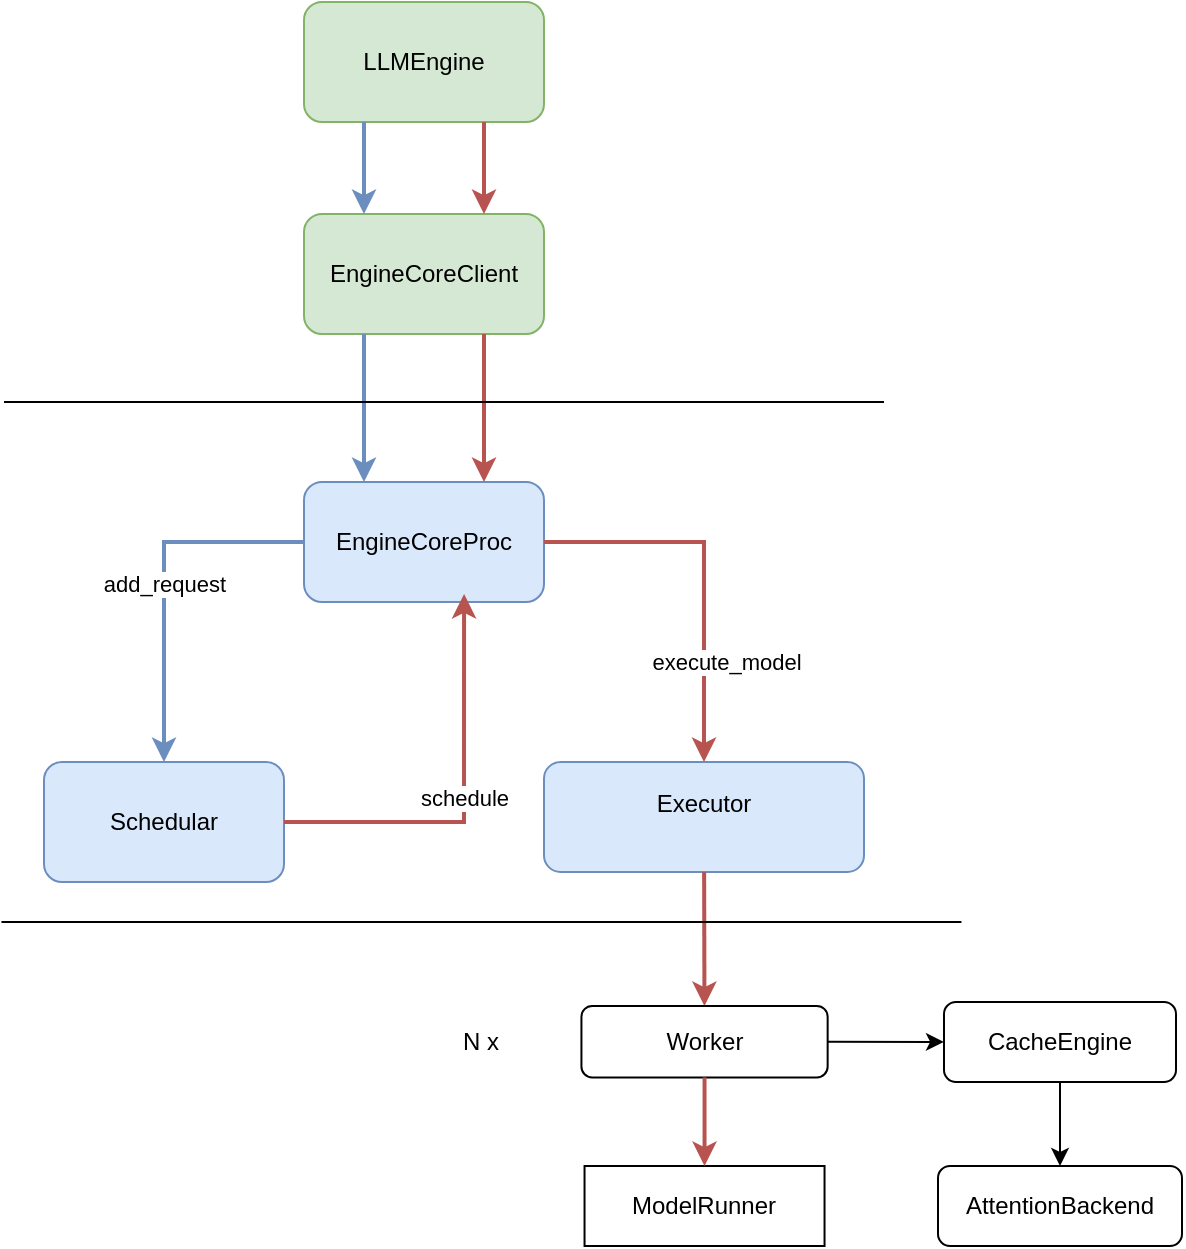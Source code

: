 <mxfile version="26.0.16" pages="10">
  <diagram id="apeP23jsynFM3OqLDiB0" name="architect">
    <mxGraphModel dx="1583" dy="751" grid="1" gridSize="10" guides="1" tooltips="1" connect="1" arrows="1" fold="1" page="1" pageScale="1" pageWidth="827" pageHeight="1169" math="0" shadow="0">
      <root>
        <mxCell id="0" />
        <mxCell id="1" parent="0" />
        <mxCell id="-815vCcFMifysQOW950K-1" value="LLMEngine" style="rounded=1;whiteSpace=wrap;html=1;fillColor=#d5e8d4;strokeColor=#82b366;" vertex="1" parent="1">
          <mxGeometry x="70" y="220" width="120" height="60" as="geometry" />
        </mxCell>
        <mxCell id="-815vCcFMifysQOW950K-2" value="EngineCoreClient" style="rounded=1;whiteSpace=wrap;html=1;fillColor=#d5e8d4;strokeColor=#82b366;" vertex="1" parent="1">
          <mxGeometry x="70" y="326" width="120" height="60" as="geometry" />
        </mxCell>
        <mxCell id="-815vCcFMifysQOW950K-3" value="EngineCoreProc" style="rounded=1;whiteSpace=wrap;html=1;fillColor=#dae8fc;strokeColor=#6c8ebf;" vertex="1" parent="1">
          <mxGeometry x="70" y="460" width="120" height="60" as="geometry" />
        </mxCell>
        <mxCell id="-815vCcFMifysQOW950K-4" value="Executor&lt;div&gt;&lt;br/&gt;&lt;/div&gt;" style="rounded=1;whiteSpace=wrap;html=1;fillColor=#dae8fc;strokeColor=#6c8ebf;" vertex="1" parent="1">
          <mxGeometry x="190" y="600" width="160" height="55" as="geometry" />
        </mxCell>
        <mxCell id="-815vCcFMifysQOW950K-5" value="Schedular" style="rounded=1;whiteSpace=wrap;html=1;fillColor=#dae8fc;strokeColor=#6c8ebf;" vertex="1" parent="1">
          <mxGeometry x="-60" y="600" width="120" height="60" as="geometry" />
        </mxCell>
        <mxCell id="-815vCcFMifysQOW950K-6" value="" style="endArrow=classic;html=1;rounded=0;strokeWidth=2;fillColor=#f8cecc;strokeColor=#b85450;" edge="1" parent="1" source="-815vCcFMifysQOW950K-3" target="-815vCcFMifysQOW950K-4">
          <mxGeometry width="50" height="50" relative="1" as="geometry">
            <mxPoint x="160" y="480" as="sourcePoint" />
            <mxPoint x="210" y="430" as="targetPoint" />
            <Array as="points">
              <mxPoint x="270" y="490" />
            </Array>
          </mxGeometry>
        </mxCell>
        <mxCell id="-815vCcFMifysQOW950K-36" value="execute_model" style="edgeLabel;html=1;align=center;verticalAlign=middle;resizable=0;points=[];" vertex="1" connectable="0" parent="-815vCcFMifysQOW950K-6">
          <mxGeometry x="-0.226" relative="1" as="geometry">
            <mxPoint x="17" y="60" as="offset" />
          </mxGeometry>
        </mxCell>
        <mxCell id="-815vCcFMifysQOW950K-14" value="" style="ellipse;whiteSpace=wrap;html=1;align=center;aspect=fixed;fillColor=none;strokeColor=none;resizable=0;perimeter=centerPerimeter;rotatable=0;allowArrows=0;points=[];outlineConnect=1;" vertex="1" parent="1">
          <mxGeometry x="180" y="340" width="10" height="10" as="geometry" />
        </mxCell>
        <mxCell id="-815vCcFMifysQOW950K-19" value="" style="endArrow=classic;html=1;rounded=0;fillColor=#dae8fc;strokeColor=#6c8ebf;strokeWidth=2;exitX=0.25;exitY=1;exitDx=0;exitDy=0;" edge="1" parent="1" source="-815vCcFMifysQOW950K-2">
          <mxGeometry width="50" height="50" relative="1" as="geometry">
            <mxPoint x="100" y="390" as="sourcePoint" />
            <mxPoint x="100" y="460" as="targetPoint" />
          </mxGeometry>
        </mxCell>
        <mxCell id="-815vCcFMifysQOW950K-31" value="" style="endArrow=classic;html=1;rounded=0;strokeWidth=2;fillColor=#f8cecc;strokeColor=#b85450;" edge="1" parent="1" source="-815vCcFMifysQOW950K-4" target="-815vCcFMifysQOW950K-7">
          <mxGeometry width="50" height="50" relative="1" as="geometry">
            <mxPoint x="490" y="550" as="sourcePoint" />
            <mxPoint x="540" y="500" as="targetPoint" />
          </mxGeometry>
        </mxCell>
        <mxCell id="-815vCcFMifysQOW950K-34" value="schedule" style="endArrow=classic;html=1;rounded=0;fillColor=#f8cecc;strokeColor=#b85450;strokeWidth=2;entryX=0.667;entryY=0.933;entryDx=0;entryDy=0;entryPerimeter=0;exitX=1;exitY=0.5;exitDx=0;exitDy=0;" edge="1" parent="1" source="-815vCcFMifysQOW950K-5" target="-815vCcFMifysQOW950K-3">
          <mxGeometry x="-0.0" width="50" height="50" relative="1" as="geometry">
            <mxPoint x="110" y="640" as="sourcePoint" />
            <mxPoint x="160" y="590" as="targetPoint" />
            <Array as="points">
              <mxPoint x="150" y="630" />
            </Array>
            <mxPoint as="offset" />
          </mxGeometry>
        </mxCell>
        <mxCell id="-815vCcFMifysQOW950K-37" value="add_request" style="endArrow=classic;html=1;rounded=0;fillColor=#dae8fc;strokeColor=#6c8ebf;strokeWidth=2;" edge="1" parent="1" source="-815vCcFMifysQOW950K-3" target="-815vCcFMifysQOW950K-5">
          <mxGeometry x="0.008" width="50" height="50" relative="1" as="geometry">
            <mxPoint x="112" y="530" as="sourcePoint" />
            <mxPoint x="38" y="610" as="targetPoint" />
            <Array as="points">
              <mxPoint y="490" />
            </Array>
            <mxPoint as="offset" />
          </mxGeometry>
        </mxCell>
        <mxCell id="-815vCcFMifysQOW950K-41" value="" style="endArrow=classic;html=1;rounded=0;entryX=0.75;entryY=0;entryDx=0;entryDy=0;exitX=0.75;exitY=1;exitDx=0;exitDy=0;strokeWidth=2;fillColor=#f8cecc;strokeColor=#b85450;" edge="1" parent="1" source="-815vCcFMifysQOW950K-1" target="-815vCcFMifysQOW950K-2">
          <mxGeometry width="50" height="50" relative="1" as="geometry">
            <mxPoint x="150" y="240" as="sourcePoint" />
            <mxPoint x="150" y="330" as="targetPoint" />
          </mxGeometry>
        </mxCell>
        <mxCell id="-815vCcFMifysQOW950K-42" value="" style="endArrow=classic;html=1;rounded=0;fillColor=#dae8fc;strokeColor=#6c8ebf;strokeWidth=2;exitX=0.25;exitY=1;exitDx=0;exitDy=0;entryX=0.25;entryY=0;entryDx=0;entryDy=0;" edge="1" parent="1" source="-815vCcFMifysQOW950K-1" target="-815vCcFMifysQOW950K-2">
          <mxGeometry width="50" height="50" relative="1" as="geometry">
            <mxPoint x="100" y="240" as="sourcePoint" />
            <mxPoint x="100" y="320" as="targetPoint" />
          </mxGeometry>
        </mxCell>
        <mxCell id="-815vCcFMifysQOW950K-44" value="" style="endArrow=classic;html=1;rounded=0;entryX=0.75;entryY=0;entryDx=0;entryDy=0;exitX=0.75;exitY=1;exitDx=0;exitDy=0;strokeWidth=2;fillColor=#f8cecc;strokeColor=#b85450;" edge="1" parent="1" source="-815vCcFMifysQOW950K-2" target="-815vCcFMifysQOW950K-3">
          <mxGeometry width="50" height="50" relative="1" as="geometry">
            <mxPoint x="170" y="240" as="sourcePoint" />
            <mxPoint x="170" y="340" as="targetPoint" />
          </mxGeometry>
        </mxCell>
        <mxCell id="qC5liSR3ymLznVQGO9pC-5" value="" style="endArrow=none;html=1;rounded=0;" edge="1" parent="1">
          <mxGeometry width="50" height="50" relative="1" as="geometry">
            <mxPoint x="-80" y="420" as="sourcePoint" />
            <mxPoint x="360" y="420" as="targetPoint" />
          </mxGeometry>
        </mxCell>
        <mxCell id="qC5liSR3ymLznVQGO9pC-9" value="" style="endArrow=none;html=1;rounded=0;" edge="1" parent="1">
          <mxGeometry width="50" height="50" relative="1" as="geometry">
            <mxPoint x="-81.27" y="680" as="sourcePoint" />
            <mxPoint x="398.73" y="680" as="targetPoint" />
          </mxGeometry>
        </mxCell>
        <mxCell id="-815vCcFMifysQOW950K-7" value="Worker&lt;span style=&quot;background-color: transparent; color: light-dark(rgb(0, 0, 0), rgb(255, 255, 255));&quot;&gt;&lt;br&gt;&lt;/span&gt;" style="rounded=1;whiteSpace=wrap;html=1;" vertex="1" parent="1">
          <mxGeometry x="208.72" y="721.997" width="123.103" height="35.714" as="geometry" />
        </mxCell>
        <mxCell id="-815vCcFMifysQOW950K-21" value="N x" style="text;html=1;align=center;verticalAlign=middle;whiteSpace=wrap;rounded=0;" vertex="1" parent="1">
          <mxGeometry x="137.004" y="729.14" width="43.448" height="21.429" as="geometry" />
        </mxCell>
        <mxCell id="qC5liSR3ymLznVQGO9pC-26" value="CacheEngine" style="rounded=1;whiteSpace=wrap;html=1;" vertex="1" parent="1">
          <mxGeometry x="390" y="720" width="116" height="40" as="geometry" />
        </mxCell>
        <mxCell id="qC5liSR3ymLznVQGO9pC-27" value="AttentionBackend" style="rounded=1;whiteSpace=wrap;html=1;" vertex="1" parent="1">
          <mxGeometry x="387" y="802" width="122" height="40" as="geometry" />
        </mxCell>
        <mxCell id="W34rZdxfHY8Wys5UKOFm-1" value="" style="endArrow=classic;html=1;rounded=0;" edge="1" parent="1" source="qC5liSR3ymLznVQGO9pC-26" target="qC5liSR3ymLznVQGO9pC-27">
          <mxGeometry width="50" height="50" relative="1" as="geometry">
            <mxPoint x="570" y="872" as="sourcePoint" />
            <mxPoint x="620" y="822" as="targetPoint" />
          </mxGeometry>
        </mxCell>
        <mxCell id="W34rZdxfHY8Wys5UKOFm-3" value="" style="endArrow=classic;html=1;rounded=0;" edge="1" parent="1" source="-815vCcFMifysQOW950K-7" target="qC5liSR3ymLznVQGO9pC-26">
          <mxGeometry width="50" height="50" relative="1" as="geometry">
            <mxPoint x="147" y="722" as="sourcePoint" />
            <mxPoint x="197" y="672" as="targetPoint" />
          </mxGeometry>
        </mxCell>
        <mxCell id="W34rZdxfHY8Wys5UKOFm-5" value="ModelRunner" style="rounded=0;whiteSpace=wrap;html=1;" vertex="1" parent="1">
          <mxGeometry x="210.27" y="802" width="120" height="40" as="geometry" />
        </mxCell>
        <mxCell id="W34rZdxfHY8Wys5UKOFm-6" value="" style="endArrow=classic;html=1;rounded=0;strokeWidth=2;fillColor=#f8cecc;strokeColor=#b85450;" edge="1" parent="1" source="-815vCcFMifysQOW950K-7" target="W34rZdxfHY8Wys5UKOFm-5">
          <mxGeometry width="50" height="50" relative="1" as="geometry">
            <mxPoint x="277" y="577" as="sourcePoint" />
            <mxPoint x="280" y="732" as="targetPoint" />
          </mxGeometry>
        </mxCell>
      </root>
    </mxGraphModel>
  </diagram>
  <diagram name="EngineCoreProc" id="TIBVJPE8Si_duUqUehif">
    <mxGraphModel dx="1583" dy="751" grid="1" gridSize="10" guides="1" tooltips="1" connect="1" arrows="1" fold="1" page="1" pageScale="1" pageWidth="827" pageHeight="1169" math="0" shadow="0">
      <root>
        <mxCell id="0" />
        <mxCell id="1" parent="0" />
        <mxCell id="F7sLPCdQz_H2dGt5RqWD-3" style="edgeStyle=orthogonalEdgeStyle;rounded=0;orthogonalLoop=1;jettySize=auto;html=1;" edge="1" parent="1" source="F7sLPCdQz_H2dGt5RqWD-1" target="F7sLPCdQz_H2dGt5RqWD-2">
          <mxGeometry relative="1" as="geometry" />
        </mxCell>
        <mxCell id="F7sLPCdQz_H2dGt5RqWD-1" value="llm_engine" style="rounded=1;whiteSpace=wrap;html=1;fillColor=#d5e8d4;strokeColor=#82b366;" vertex="1" parent="1">
          <mxGeometry x="-30" y="260" width="120" height="60" as="geometry" />
        </mxCell>
        <mxCell id="F7sLPCdQz_H2dGt5RqWD-2" value="mp_client" style="rounded=1;whiteSpace=wrap;html=1;fillColor=#d5e8d4;strokeColor=#82b366;" vertex="1" parent="1">
          <mxGeometry x="160" y="260" width="120" height="60" as="geometry" />
        </mxCell>
        <mxCell id="F7sLPCdQz_H2dGt5RqWD-4" value="EngineCoreProc" style="rounded=1;whiteSpace=wrap;html=1;labelPosition=center;verticalLabelPosition=bottom;align=center;verticalAlign=top;fillColor=#fff2cc;strokeColor=#d6b656;" vertex="1" parent="1">
          <mxGeometry x="540" y="180" width="780" height="220" as="geometry" />
        </mxCell>
        <mxCell id="F7sLPCdQz_H2dGt5RqWD-8" value="threading&lt;br&gt;（process_input_socket)" style="rounded=1;whiteSpace=wrap;html=1;" vertex="1" parent="1">
          <mxGeometry x="595" y="210" width="215" height="40" as="geometry" />
        </mxCell>
        <mxCell id="F7sLPCdQz_H2dGt5RqWD-9" value="threading&lt;br&gt;（&lt;span style=&quot;font-family: &amp;quot;JetBrains Mono&amp;quot;, monospace; font-size: 10.5pt; background-color: rgb(255, 255, 255); color: rgb(8, 8, 8);&quot;&gt;process_output_socket&lt;/span&gt;&lt;span style=&quot;background-color: transparent; color: light-dark(rgb(0, 0, 0), rgb(255, 255, 255));&quot;&gt;)&lt;/span&gt;" style="rounded=1;whiteSpace=wrap;html=1;" vertex="1" parent="1">
          <mxGeometry x="600" y="300" width="205" height="40" as="geometry" />
        </mxCell>
        <mxCell id="F7sLPCdQz_H2dGt5RqWD-12" value="" style="endArrow=classic;html=1;rounded=0;" edge="1" parent="1" source="F7sLPCdQz_H2dGt5RqWD-9" target="F7sLPCdQz_H2dGt5RqWD-16">
          <mxGeometry width="50" height="50" relative="1" as="geometry">
            <mxPoint x="390" y="450" as="sourcePoint" />
            <mxPoint x="470" y="330" as="targetPoint" />
          </mxGeometry>
        </mxCell>
        <mxCell id="F7sLPCdQz_H2dGt5RqWD-26" value="send output" style="edgeLabel;html=1;align=center;verticalAlign=middle;resizable=0;points=[];" vertex="1" connectable="0" parent="F7sLPCdQz_H2dGt5RqWD-12">
          <mxGeometry x="0.179" y="1" relative="1" as="geometry">
            <mxPoint y="-1" as="offset" />
          </mxGeometry>
        </mxCell>
        <mxCell id="F7sLPCdQz_H2dGt5RqWD-13" value="zmq" style="sketch=0;outlineConnect=0;fontColor=#232F3E;gradientColor=none;strokeColor=#232F3E;fillColor=#ffffff;dashed=0;verticalLabelPosition=bottom;verticalAlign=top;align=center;html=1;fontSize=12;fontStyle=0;aspect=fixed;shape=mxgraph.aws4.resourceIcon;resIcon=mxgraph.aws4.queue;" vertex="1" parent="1">
          <mxGeometry x="340" y="130" width="60" height="60" as="geometry" />
        </mxCell>
        <mxCell id="F7sLPCdQz_H2dGt5RqWD-14" value="" style="endArrow=classic;html=1;rounded=0;" edge="1" parent="1" source="F7sLPCdQz_H2dGt5RqWD-2" target="F7sLPCdQz_H2dGt5RqWD-13">
          <mxGeometry width="50" height="50" relative="1" as="geometry">
            <mxPoint x="280" y="190" as="sourcePoint" />
            <mxPoint x="330" y="140" as="targetPoint" />
          </mxGeometry>
        </mxCell>
        <mxCell id="F7sLPCdQz_H2dGt5RqWD-15" value="add_request" style="edgeLabel;html=1;align=center;verticalAlign=middle;resizable=0;points=[];" vertex="1" connectable="0" parent="F7sLPCdQz_H2dGt5RqWD-14">
          <mxGeometry x="-0.254" y="1" relative="1" as="geometry">
            <mxPoint as="offset" />
          </mxGeometry>
        </mxCell>
        <mxCell id="F7sLPCdQz_H2dGt5RqWD-16" value="output_socket" style="sketch=0;outlineConnect=0;fontColor=#232F3E;gradientColor=none;strokeColor=#232F3E;fillColor=#ffffff;dashed=0;verticalLabelPosition=bottom;verticalAlign=top;align=center;html=1;fontSize=12;fontStyle=0;aspect=fixed;shape=mxgraph.aws4.resourceIcon;resIcon=mxgraph.aws4.queue;" vertex="1" parent="1">
          <mxGeometry x="340" y="380" width="60" height="60" as="geometry" />
        </mxCell>
        <mxCell id="F7sLPCdQz_H2dGt5RqWD-17" value="" style="endArrow=classic;html=1;rounded=0;" edge="1" parent="1" source="F7sLPCdQz_H2dGt5RqWD-16" target="F7sLPCdQz_H2dGt5RqWD-2">
          <mxGeometry width="50" height="50" relative="1" as="geometry">
            <mxPoint x="261" y="270" as="sourcePoint" />
            <mxPoint x="250" y="420" as="targetPoint" />
          </mxGeometry>
        </mxCell>
        <mxCell id="F7sLPCdQz_H2dGt5RqWD-19" value="get_output" style="edgeLabel;html=1;align=center;verticalAlign=middle;resizable=0;points=[];" vertex="1" connectable="0" parent="F7sLPCdQz_H2dGt5RqWD-17">
          <mxGeometry x="-0.159" y="-1" relative="1" as="geometry">
            <mxPoint as="offset" />
          </mxGeometry>
        </mxCell>
        <mxCell id="F7sLPCdQz_H2dGt5RqWD-20" value="" style="endArrow=classic;html=1;rounded=0;" edge="1" parent="1" source="F7sLPCdQz_H2dGt5RqWD-13" target="F7sLPCdQz_H2dGt5RqWD-8">
          <mxGeometry width="50" height="50" relative="1" as="geometry">
            <mxPoint x="470" y="150" as="sourcePoint" />
            <mxPoint x="520" y="100" as="targetPoint" />
          </mxGeometry>
        </mxCell>
        <mxCell id="F7sLPCdQz_H2dGt5RqWD-21" value="decode request" style="edgeLabel;html=1;align=center;verticalAlign=middle;resizable=0;points=[];" vertex="1" connectable="0" parent="F7sLPCdQz_H2dGt5RqWD-20">
          <mxGeometry x="-0.279" y="-4" relative="1" as="geometry">
            <mxPoint as="offset" />
          </mxGeometry>
        </mxCell>
        <mxCell id="F7sLPCdQz_H2dGt5RqWD-22" value="input_queue" style="outlineConnect=0;dashed=0;verticalLabelPosition=bottom;verticalAlign=top;align=center;html=1;shape=mxgraph.aws3.queue;fillColor=#D9A741;gradientColor=none;" vertex="1" parent="1">
          <mxGeometry x="950" y="206" width="73.5" height="48" as="geometry" />
        </mxCell>
        <mxCell id="F7sLPCdQz_H2dGt5RqWD-23" value="add request" style="endArrow=classic;html=1;rounded=0;" edge="1" parent="1" source="F7sLPCdQz_H2dGt5RqWD-8" target="F7sLPCdQz_H2dGt5RqWD-22">
          <mxGeometry width="50" height="50" relative="1" as="geometry">
            <mxPoint x="870" y="260" as="sourcePoint" />
            <mxPoint x="920" y="210" as="targetPoint" />
            <mxPoint as="offset" />
          </mxGeometry>
        </mxCell>
        <mxCell id="F7sLPCdQz_H2dGt5RqWD-24" value="decode output" style="endArrow=classic;html=1;rounded=0;" edge="1" parent="1" source="F7sLPCdQz_H2dGt5RqWD-25" target="F7sLPCdQz_H2dGt5RqWD-9">
          <mxGeometry width="50" height="50" relative="1" as="geometry">
            <mxPoint x="820" y="240" as="sourcePoint" />
            <mxPoint x="930" y="240" as="targetPoint" />
            <mxPoint as="offset" />
          </mxGeometry>
        </mxCell>
        <mxCell id="F7sLPCdQz_H2dGt5RqWD-25" value="output_queue" style="outlineConnect=0;dashed=0;verticalLabelPosition=bottom;verticalAlign=top;align=center;html=1;shape=mxgraph.aws3.queue;fillColor=#D9A741;gradientColor=none;" vertex="1" parent="1">
          <mxGeometry x="950" y="310" width="73.5" height="48" as="geometry" />
        </mxCell>
        <mxCell id="F7sLPCdQz_H2dGt5RqWD-27" value="run_busy_loop" style="rounded=1;whiteSpace=wrap;html=1;" vertex="1" parent="1">
          <mxGeometry x="1160" y="250" width="120" height="60" as="geometry" />
        </mxCell>
        <mxCell id="F7sLPCdQz_H2dGt5RqWD-28" value="" style="endArrow=classic;html=1;rounded=0;" edge="1" parent="1" source="F7sLPCdQz_H2dGt5RqWD-22" target="F7sLPCdQz_H2dGt5RqWD-27">
          <mxGeometry width="50" height="50" relative="1" as="geometry">
            <mxPoint x="1110" y="260" as="sourcePoint" />
            <mxPoint x="1160" y="210" as="targetPoint" />
          </mxGeometry>
        </mxCell>
        <mxCell id="F7sLPCdQz_H2dGt5RqWD-29" value="poll request" style="edgeLabel;html=1;align=center;verticalAlign=middle;resizable=0;points=[];" vertex="1" connectable="0" parent="F7sLPCdQz_H2dGt5RqWD-28">
          <mxGeometry x="-0.111" y="-1" relative="1" as="geometry">
            <mxPoint as="offset" />
          </mxGeometry>
        </mxCell>
        <mxCell id="F7sLPCdQz_H2dGt5RqWD-30" value="" style="endArrow=classic;html=1;rounded=0;" edge="1" parent="1" source="F7sLPCdQz_H2dGt5RqWD-27" target="F7sLPCdQz_H2dGt5RqWD-25">
          <mxGeometry width="50" height="50" relative="1" as="geometry">
            <mxPoint x="1030" y="460" as="sourcePoint" />
            <mxPoint x="1080" y="410" as="targetPoint" />
          </mxGeometry>
        </mxCell>
        <mxCell id="F7sLPCdQz_H2dGt5RqWD-31" value="add output" style="edgeLabel;html=1;align=center;verticalAlign=middle;resizable=0;points=[];" vertex="1" connectable="0" parent="F7sLPCdQz_H2dGt5RqWD-30">
          <mxGeometry x="-0.206" y="1" relative="1" as="geometry">
            <mxPoint as="offset" />
          </mxGeometry>
        </mxCell>
        <mxCell id="F7sLPCdQz_H2dGt5RqWD-32" value="Schedular" style="rounded=1;whiteSpace=wrap;html=1;labelPosition=center;verticalLabelPosition=bottom;align=center;verticalAlign=top;" vertex="1" parent="1">
          <mxGeometry x="1095" y="505" width="245" height="80" as="geometry" />
        </mxCell>
        <mxCell id="F7sLPCdQz_H2dGt5RqWD-33" value="" style="endArrow=classic;html=1;rounded=0;entryX=0.5;entryY=0;entryDx=0;entryDy=0;entryPerimeter=0;" edge="1" parent="1" source="F7sLPCdQz_H2dGt5RqWD-27" target="F7sLPCdQz_H2dGt5RqWD-35">
          <mxGeometry width="50" height="50" relative="1" as="geometry">
            <mxPoint x="1310" y="440" as="sourcePoint" />
            <mxPoint x="1360" y="390" as="targetPoint" />
          </mxGeometry>
        </mxCell>
        <mxCell id="F7sLPCdQz_H2dGt5RqWD-34" value="1. add_request" style="edgeLabel;html=1;align=center;verticalAlign=middle;resizable=0;points=[];" vertex="1" connectable="0" parent="F7sLPCdQz_H2dGt5RqWD-33">
          <mxGeometry x="0.2" y="-1" relative="1" as="geometry">
            <mxPoint as="offset" />
          </mxGeometry>
        </mxCell>
        <mxCell id="F7sLPCdQz_H2dGt5RqWD-35" value="waiting" style="sketch=0;aspect=fixed;pointerEvents=1;shadow=0;dashed=0;html=1;strokeColor=none;labelPosition=center;verticalLabelPosition=bottom;verticalAlign=top;align=center;fillColor=#00188D;shape=mxgraph.azure.queue_generic" vertex="1" parent="1">
          <mxGeometry x="1195" y="510" width="50" height="15" as="geometry" />
        </mxCell>
        <mxCell id="F7sLPCdQz_H2dGt5RqWD-37" value="&lt;div style=&quot;background-color:#ffffff;color:#080808&quot;&gt;&lt;pre style=&quot;font-family:&#39;JetBrains Mono&#39;,monospace;font-size:10.5pt;&quot;&gt;MultiprocExecutor&lt;/pre&gt;&lt;/div&gt;" style="text;whiteSpace=wrap;html=1;" vertex="1" parent="1">
          <mxGeometry x="1370" y="70" width="180" height="70" as="geometry" />
        </mxCell>
      </root>
    </mxGraphModel>
  </diagram>
  <diagram id="ZcLRUCSyjxpm8LNQo_c4" name="rpc">
    <mxGraphModel dx="756" dy="751" grid="1" gridSize="10" guides="1" tooltips="1" connect="1" arrows="1" fold="1" page="1" pageScale="1" pageWidth="827" pageHeight="1169" math="0" shadow="0">
      <root>
        <mxCell id="0" />
        <mxCell id="1" parent="0" />
      </root>
    </mxGraphModel>
  </diagram>
  <diagram id="6STBxyfGqHNGbPH3Bq0F" name="page attention">
    <mxGraphModel dx="756" dy="751" grid="1" gridSize="10" guides="1" tooltips="1" connect="1" arrows="1" fold="1" page="1" pageScale="1" pageWidth="827" pageHeight="1169" math="0" shadow="0">
      <root>
        <mxCell id="0" />
        <mxCell id="1" parent="0" />
      </root>
    </mxGraphModel>
  </diagram>
  <diagram id="G0uhLeJTTBbAeIwOs_3N" name="scheduler">
    <mxGraphModel dx="756" dy="751" grid="1" gridSize="10" guides="1" tooltips="1" connect="1" arrows="1" fold="1" page="1" pageScale="1" pageWidth="827" pageHeight="1169" math="0" shadow="0">
      <root>
        <mxCell id="0" />
        <mxCell id="1" parent="0" />
      </root>
    </mxGraphModel>
  </diagram>
  <diagram id="txsAkKuhhhBJykXiVPvk" name="Executor">
    <mxGraphModel dx="756" dy="751" grid="1" gridSize="10" guides="1" tooltips="1" connect="1" arrows="1" fold="1" page="1" pageScale="1" pageWidth="827" pageHeight="1169" math="0" shadow="0">
      <root>
        <mxCell id="0" />
        <mxCell id="1" parent="0" />
      </root>
    </mxGraphModel>
  </diagram>
  <diagram id="s9Lg1JfD9EUz8NIktaL7" name="Worker">
    <mxGraphModel dx="756" dy="751" grid="1" gridSize="10" guides="1" tooltips="1" connect="1" arrows="1" fold="1" page="1" pageScale="1" pageWidth="827" pageHeight="1169" math="0" shadow="0">
      <root>
        <mxCell id="0" />
        <mxCell id="1" parent="0" />
      </root>
    </mxGraphModel>
  </diagram>
  <diagram id="5RTJdD1pOQSyfT9PplAV" name="model_runner">
    <mxGraphModel dx="756" dy="751" grid="1" gridSize="10" guides="1" tooltips="1" connect="1" arrows="1" fold="1" page="1" pageScale="1" pageWidth="827" pageHeight="1169" math="0" shadow="0">
      <root>
        <mxCell id="0" />
        <mxCell id="1" parent="0" />
      </root>
    </mxGraphModel>
  </diagram>
  <diagram id="AgS8Xns449-7P9UgSnZN" name="deepseek_v3">
    <mxGraphModel dx="756" dy="751" grid="1" gridSize="10" guides="1" tooltips="1" connect="1" arrows="1" fold="1" page="1" pageScale="1" pageWidth="827" pageHeight="1169" math="0" shadow="0">
      <root>
        <mxCell id="0" />
        <mxCell id="1" parent="0" />
        <mxCell id="zo-2ny9y-x9IaGhEG9BQ-1" value="" style="whiteSpace=wrap;html=1;" vertex="1" parent="1">
          <mxGeometry x="330" y="360" width="120" height="60" as="geometry" />
        </mxCell>
      </root>
    </mxGraphModel>
  </diagram>
  <diagram id="nJmGsad2fYNuxdY_kRqu" name="cache_engine">
    <mxGraphModel dx="756" dy="751" grid="1" gridSize="10" guides="1" tooltips="1" connect="1" arrows="1" fold="1" page="1" pageScale="1" pageWidth="827" pageHeight="1169" math="0" shadow="0">
      <root>
        <mxCell id="0" />
        <mxCell id="1" parent="0" />
      </root>
    </mxGraphModel>
  </diagram>
</mxfile>
